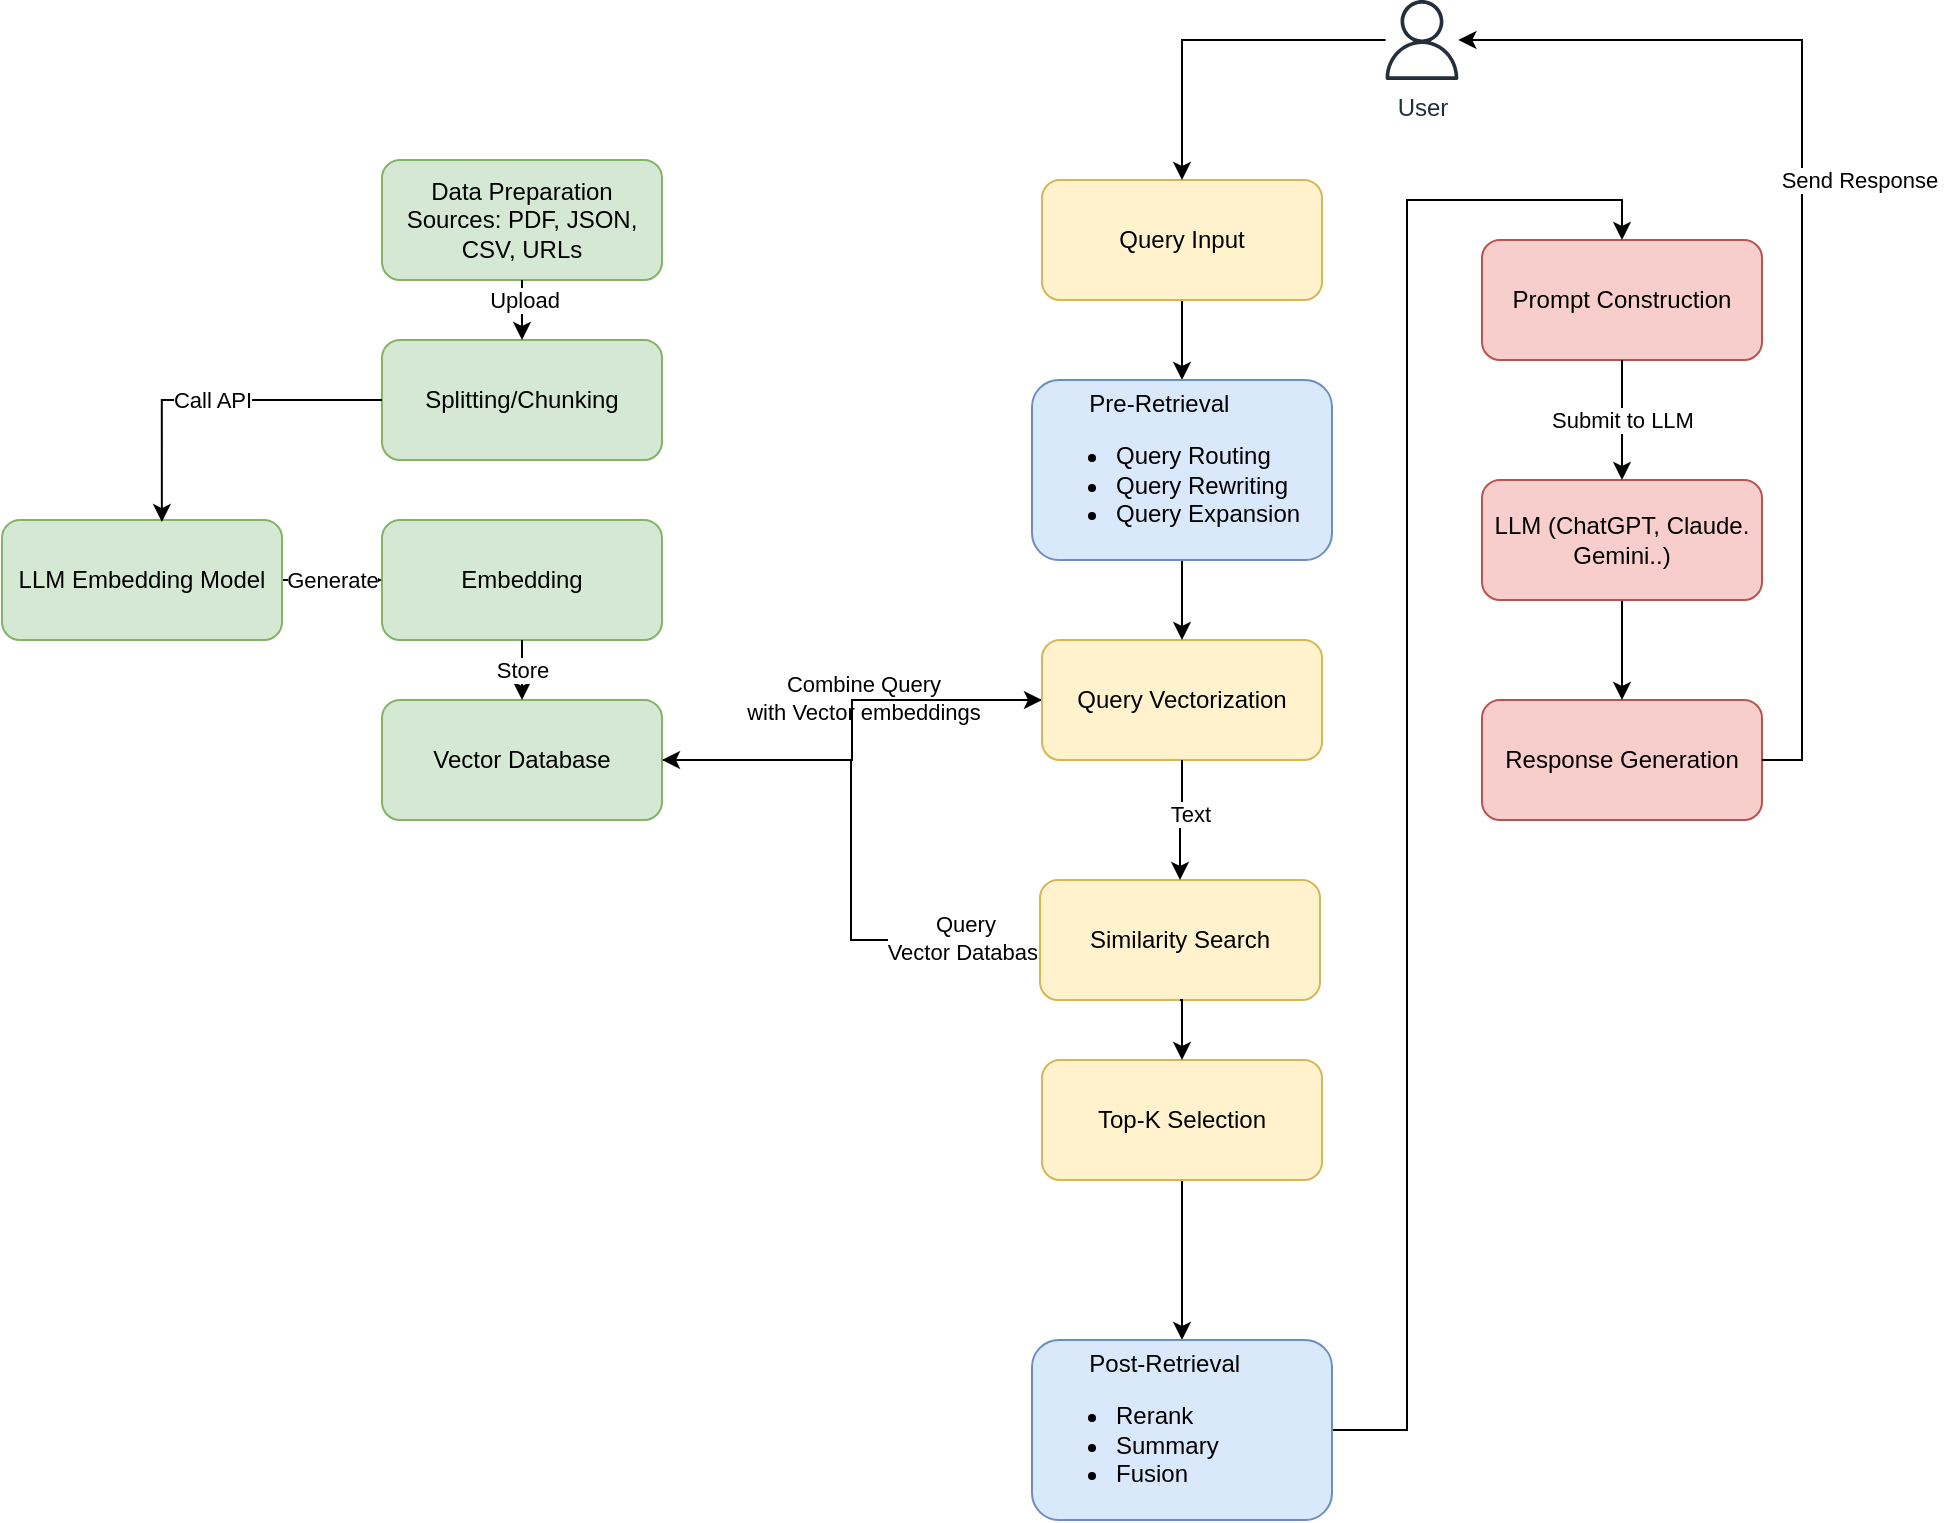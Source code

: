 <mxfile version="24.6.3" type="github">
  <diagram name="Naive RAG Flow Diagram" id="1">
    <mxGraphModel dx="1521" dy="1086" grid="1" gridSize="10" guides="1" tooltips="1" connect="1" arrows="1" fold="1" page="1" pageScale="1" pageWidth="827" pageHeight="1169" math="0" shadow="0">
      <root>
        <mxCell id="0" />
        <mxCell id="1" parent="0" />
        <mxCell id="2" value="Data Preparation&lt;div&gt;Sources: PDF, JSON, CSV, URLs&lt;/div&gt;" style="rounded=1;whiteSpace=wrap;html=1;fillColor=#d5e8d4;strokeColor=#82b366;" parent="1" vertex="1">
          <mxGeometry x="240" y="120" width="140" height="60" as="geometry" />
        </mxCell>
        <mxCell id="3" value="Splitting/Chunking" style="rounded=1;whiteSpace=wrap;html=1;fillColor=#d5e8d4;strokeColor=#82b366;" parent="1" vertex="1">
          <mxGeometry x="240" y="210" width="140" height="60" as="geometry" />
        </mxCell>
        <mxCell id="4" value="Embedding" style="rounded=1;whiteSpace=wrap;html=1;fillColor=#d5e8d4;strokeColor=#82b366;" parent="1" vertex="1">
          <mxGeometry x="240" y="300" width="140" height="60" as="geometry" />
        </mxCell>
        <mxCell id="ZoBCnIeO-aqKw7zG1uCr-19" style="edgeStyle=orthogonalEdgeStyle;rounded=0;orthogonalLoop=1;jettySize=auto;html=1;entryX=0;entryY=0.5;entryDx=0;entryDy=0;" parent="1" source="5" target="7" edge="1">
          <mxGeometry relative="1" as="geometry" />
        </mxCell>
        <mxCell id="ZoBCnIeO-aqKw7zG1uCr-27" value="Combine Query&amp;nbsp;&lt;div&gt;with Vector embeddings&amp;nbsp;&lt;/div&gt;" style="edgeLabel;html=1;align=center;verticalAlign=middle;resizable=0;points=[];" parent="ZoBCnIeO-aqKw7zG1uCr-19" vertex="1" connectable="0">
          <mxGeometry x="0.194" y="1" relative="1" as="geometry">
            <mxPoint as="offset" />
          </mxGeometry>
        </mxCell>
        <mxCell id="ZoBCnIeO-aqKw7zG1uCr-32" style="edgeStyle=orthogonalEdgeStyle;rounded=0;orthogonalLoop=1;jettySize=auto;html=1;entryX=0;entryY=0.5;entryDx=0;entryDy=0;" parent="1" source="5" target="8" edge="1">
          <mxGeometry relative="1" as="geometry" />
        </mxCell>
        <mxCell id="ZoBCnIeO-aqKw7zG1uCr-33" value="Query&amp;nbsp;&lt;div&gt;Vector Database&lt;/div&gt;" style="edgeLabel;html=1;align=center;verticalAlign=middle;resizable=0;points=[];" parent="ZoBCnIeO-aqKw7zG1uCr-32" vertex="1" connectable="0">
          <mxGeometry x="0.741" y="1" relative="1" as="geometry">
            <mxPoint as="offset" />
          </mxGeometry>
        </mxCell>
        <mxCell id="5" value="Vector Database" style="rounded=1;whiteSpace=wrap;html=1;fillColor=#d5e8d4;strokeColor=#82b366;" parent="1" vertex="1">
          <mxGeometry x="240" y="390" width="140" height="60" as="geometry" />
        </mxCell>
        <mxCell id="ZoBCnIeO-aqKw7zG1uCr-49" style="edgeStyle=orthogonalEdgeStyle;rounded=0;orthogonalLoop=1;jettySize=auto;html=1;entryX=0.5;entryY=0;entryDx=0;entryDy=0;" parent="1" source="6" target="ZoBCnIeO-aqKw7zG1uCr-43" edge="1">
          <mxGeometry relative="1" as="geometry" />
        </mxCell>
        <mxCell id="6" value="Query Input" style="rounded=1;whiteSpace=wrap;html=1;fillColor=#fff2cc;strokeColor=#d6b656;" parent="1" vertex="1">
          <mxGeometry x="570" y="130" width="140" height="60" as="geometry" />
        </mxCell>
        <mxCell id="ZoBCnIeO-aqKw7zG1uCr-31" style="edgeStyle=orthogonalEdgeStyle;rounded=0;orthogonalLoop=1;jettySize=auto;html=1;entryX=1;entryY=0.5;entryDx=0;entryDy=0;" parent="1" source="7" target="5" edge="1">
          <mxGeometry relative="1" as="geometry" />
        </mxCell>
        <mxCell id="7" value="Query Vectorization" style="rounded=1;whiteSpace=wrap;html=1;fillColor=#fff2cc;strokeColor=#d6b656;" parent="1" vertex="1">
          <mxGeometry x="570" y="360" width="140" height="60" as="geometry" />
        </mxCell>
        <mxCell id="8" value="Similarity Search" style="rounded=1;whiteSpace=wrap;html=1;fillColor=#fff2cc;strokeColor=#d6b656;" parent="1" vertex="1">
          <mxGeometry x="569" y="480" width="140" height="60" as="geometry" />
        </mxCell>
        <mxCell id="ZoBCnIeO-aqKw7zG1uCr-45" style="edgeStyle=orthogonalEdgeStyle;rounded=0;orthogonalLoop=1;jettySize=auto;html=1;" parent="1" source="9" target="ZoBCnIeO-aqKw7zG1uCr-44" edge="1">
          <mxGeometry relative="1" as="geometry" />
        </mxCell>
        <mxCell id="9" value="Top-K Selection" style="rounded=1;whiteSpace=wrap;html=1;fillColor=#fff2cc;strokeColor=#d6b656;" parent="1" vertex="1">
          <mxGeometry x="570" y="570" width="140" height="60" as="geometry" />
        </mxCell>
        <mxCell id="10" value="Prompt Construction" style="rounded=1;whiteSpace=wrap;html=1;fillColor=#f8cecc;strokeColor=#b85450;" parent="1" vertex="1">
          <mxGeometry x="790" y="160" width="140" height="60" as="geometry" />
        </mxCell>
        <mxCell id="11" value="Response Generation" style="rounded=1;whiteSpace=wrap;html=1;fillColor=#f8cecc;strokeColor=#b85450;" parent="1" vertex="1">
          <mxGeometry x="790" y="390" width="140" height="60" as="geometry" />
        </mxCell>
        <mxCell id="12" style="edgeStyle=orthogonalEdgeStyle;rounded=0;orthogonalLoop=1;jettySize=auto;html=1;exitX=0.5;exitY=1;exitDx=0;exitDy=0;entryX=0.5;entryY=0;entryDx=0;entryDy=0;" parent="1" source="2" target="3" edge="1">
          <mxGeometry relative="1" as="geometry" />
        </mxCell>
        <mxCell id="ZoBCnIeO-aqKw7zG1uCr-24" value="Upload" style="edgeLabel;html=1;align=center;verticalAlign=middle;resizable=0;points=[];" parent="12" vertex="1" connectable="0">
          <mxGeometry x="-0.333" y="1" relative="1" as="geometry">
            <mxPoint as="offset" />
          </mxGeometry>
        </mxCell>
        <mxCell id="14" value="Store" style="edgeStyle=orthogonalEdgeStyle;rounded=0;orthogonalLoop=1;jettySize=auto;html=1;exitX=0.5;exitY=1;exitDx=0;exitDy=0;entryX=0.5;entryY=0;entryDx=0;entryDy=0;" parent="1" source="4" target="5" edge="1">
          <mxGeometry relative="1" as="geometry" />
        </mxCell>
        <mxCell id="16" style="edgeStyle=orthogonalEdgeStyle;rounded=0;orthogonalLoop=1;jettySize=auto;html=1;exitX=0.5;exitY=1;exitDx=0;exitDy=0;entryX=0.5;entryY=0;entryDx=0;entryDy=0;" parent="1" source="7" target="8" edge="1">
          <mxGeometry relative="1" as="geometry" />
        </mxCell>
        <mxCell id="ZoBCnIeO-aqKw7zG1uCr-26" value="Text" style="edgeLabel;html=1;align=center;verticalAlign=middle;resizable=0;points=[];" parent="16" vertex="1" connectable="0">
          <mxGeometry x="-0.133" y="4" relative="1" as="geometry">
            <mxPoint as="offset" />
          </mxGeometry>
        </mxCell>
        <mxCell id="17" style="edgeStyle=orthogonalEdgeStyle;rounded=0;orthogonalLoop=1;jettySize=auto;html=1;exitX=0.5;exitY=1;exitDx=0;exitDy=0;entryX=0.5;entryY=0;entryDx=0;entryDy=0;" parent="1" source="8" target="9" edge="1">
          <mxGeometry relative="1" as="geometry" />
        </mxCell>
        <mxCell id="18" style="edgeStyle=orthogonalEdgeStyle;rounded=0;orthogonalLoop=1;jettySize=auto;html=1;exitX=1;exitY=0.5;exitDx=0;exitDy=0;entryX=0.5;entryY=0;entryDx=0;entryDy=0;" parent="1" source="ZoBCnIeO-aqKw7zG1uCr-44" target="10" edge="1">
          <mxGeometry relative="1" as="geometry" />
        </mxCell>
        <mxCell id="19" style="edgeStyle=orthogonalEdgeStyle;rounded=0;orthogonalLoop=1;jettySize=auto;html=1;exitX=0.5;exitY=1;exitDx=0;exitDy=0;entryX=0.5;entryY=0;entryDx=0;entryDy=0;" parent="1" source="ZoBCnIeO-aqKw7zG1uCr-34" target="11" edge="1">
          <mxGeometry relative="1" as="geometry" />
        </mxCell>
        <mxCell id="ZoBCnIeO-aqKw7zG1uCr-21" value="Generate" style="edgeStyle=orthogonalEdgeStyle;rounded=0;orthogonalLoop=1;jettySize=auto;html=1;" parent="1" source="ZoBCnIeO-aqKw7zG1uCr-20" target="4" edge="1">
          <mxGeometry relative="1" as="geometry" />
        </mxCell>
        <mxCell id="ZoBCnIeO-aqKw7zG1uCr-20" value="LLM Embedding Model" style="rounded=1;whiteSpace=wrap;html=1;fillColor=#d5e8d4;strokeColor=#82b366;" parent="1" vertex="1">
          <mxGeometry x="50" y="300" width="140" height="60" as="geometry" />
        </mxCell>
        <mxCell id="ZoBCnIeO-aqKw7zG1uCr-22" value="Call API" style="edgeStyle=orthogonalEdgeStyle;rounded=0;orthogonalLoop=1;jettySize=auto;html=1;entryX=0.571;entryY=0.017;entryDx=0;entryDy=0;entryPerimeter=0;" parent="1" source="3" target="ZoBCnIeO-aqKw7zG1uCr-20" edge="1">
          <mxGeometry relative="1" as="geometry" />
        </mxCell>
        <mxCell id="ZoBCnIeO-aqKw7zG1uCr-34" value="LLM (ChatGPT, Claude. Gemini..)" style="rounded=1;whiteSpace=wrap;html=1;fillColor=#f8cecc;strokeColor=#b85450;" parent="1" vertex="1">
          <mxGeometry x="790" y="280" width="140" height="60" as="geometry" />
        </mxCell>
        <mxCell id="ZoBCnIeO-aqKw7zG1uCr-36" value="Submit to LLM" style="edgeStyle=orthogonalEdgeStyle;rounded=0;orthogonalLoop=1;jettySize=auto;html=1;exitX=0.5;exitY=1;exitDx=0;exitDy=0;entryX=0.5;entryY=0;entryDx=0;entryDy=0;" parent="1" source="10" target="ZoBCnIeO-aqKw7zG1uCr-34" edge="1">
          <mxGeometry relative="1" as="geometry" />
        </mxCell>
        <mxCell id="ZoBCnIeO-aqKw7zG1uCr-39" style="edgeStyle=orthogonalEdgeStyle;rounded=0;orthogonalLoop=1;jettySize=auto;html=1;" parent="1" source="ZoBCnIeO-aqKw7zG1uCr-38" target="6" edge="1">
          <mxGeometry relative="1" as="geometry" />
        </mxCell>
        <mxCell id="ZoBCnIeO-aqKw7zG1uCr-41" style="edgeStyle=orthogonalEdgeStyle;rounded=0;orthogonalLoop=1;jettySize=auto;html=1;entryX=1;entryY=0.5;entryDx=0;entryDy=0;endArrow=none;endFill=0;startArrow=classic;startFill=1;" parent="1" source="ZoBCnIeO-aqKw7zG1uCr-38" target="11" edge="1">
          <mxGeometry relative="1" as="geometry" />
        </mxCell>
        <mxCell id="ZoBCnIeO-aqKw7zG1uCr-42" value="Send Response&amp;nbsp;" style="edgeLabel;html=1;align=center;verticalAlign=middle;resizable=0;points=[];" parent="ZoBCnIeO-aqKw7zG1uCr-41" vertex="1" connectable="0">
          <mxGeometry x="0.833" y="-3" relative="1" as="geometry">
            <mxPoint x="33" y="-264" as="offset" />
          </mxGeometry>
        </mxCell>
        <mxCell id="ZoBCnIeO-aqKw7zG1uCr-38" value="User" style="sketch=0;outlineConnect=0;fontColor=#232F3E;gradientColor=none;fillColor=#232F3D;strokeColor=none;dashed=0;verticalLabelPosition=bottom;verticalAlign=top;align=center;html=1;fontSize=12;fontStyle=0;aspect=fixed;pointerEvents=1;shape=mxgraph.aws4.user;" parent="1" vertex="1">
          <mxGeometry x="740" y="40" width="40" height="40" as="geometry" />
        </mxCell>
        <mxCell id="ZoBCnIeO-aqKw7zG1uCr-50" style="edgeStyle=orthogonalEdgeStyle;rounded=0;orthogonalLoop=1;jettySize=auto;html=1;" parent="1" source="ZoBCnIeO-aqKw7zG1uCr-43" target="7" edge="1">
          <mxGeometry relative="1" as="geometry" />
        </mxCell>
        <mxCell id="ZoBCnIeO-aqKw7zG1uCr-43" value="&lt;span style=&quot;white-space: pre;&quot;&gt;&#x9;&lt;/span&gt;Pre-Retrieval&lt;div&gt;&lt;ul&gt;&lt;li&gt;Query Routing&lt;br&gt;&lt;/li&gt;&lt;li&gt;Query Rewriting&lt;br&gt;&lt;/li&gt;&lt;li&gt;Query Expansion&lt;br&gt;&lt;/li&gt;&lt;/ul&gt;&lt;/div&gt;" style="rounded=1;whiteSpace=wrap;html=1;fillColor=#dae8fc;strokeColor=#6c8ebf;align=left;" parent="1" vertex="1">
          <mxGeometry x="565" y="230" width="150" height="90" as="geometry" />
        </mxCell>
        <mxCell id="ZoBCnIeO-aqKw7zG1uCr-44" value="&lt;span style=&quot;white-space: pre;&quot;&gt;&#x9;&lt;/span&gt;Post-Retrieval&lt;div&gt;&lt;ul&gt;&lt;li&gt;Rerank&lt;/li&gt;&lt;li&gt;Summary&lt;/li&gt;&lt;li&gt;Fusion&lt;/li&gt;&lt;/ul&gt;&lt;/div&gt;" style="rounded=1;whiteSpace=wrap;html=1;fillColor=#dae8fc;strokeColor=#6c8ebf;align=left;" parent="1" vertex="1">
          <mxGeometry x="565" y="710" width="150" height="90" as="geometry" />
        </mxCell>
      </root>
    </mxGraphModel>
  </diagram>
</mxfile>
